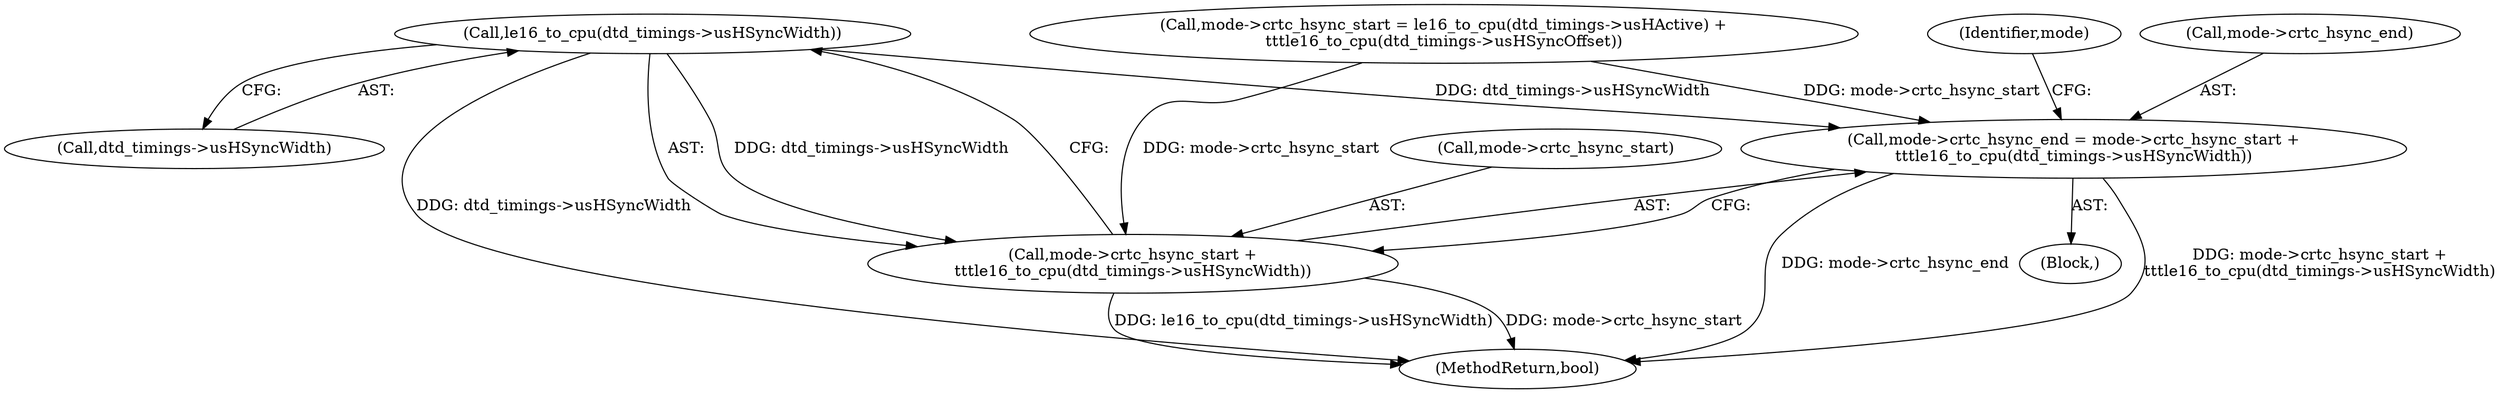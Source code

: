 digraph "0_linux_0031c41be5c529f8329e327b63cde92ba1284842@pointer" {
"1000437" [label="(Call,le16_to_cpu(dtd_timings->usHSyncWidth))"];
"1000429" [label="(Call,mode->crtc_hsync_end = mode->crtc_hsync_start +\n\t\t\tle16_to_cpu(dtd_timings->usHSyncWidth))"];
"1000433" [label="(Call,mode->crtc_hsync_start +\n\t\t\tle16_to_cpu(dtd_timings->usHSyncWidth))"];
"1000144" [label="(Block,)"];
"1000416" [label="(Call,mode->crtc_hsync_start = le16_to_cpu(dtd_timings->usHActive) +\n\t\t\tle16_to_cpu(dtd_timings->usHSyncOffset))"];
"1000558" [label="(MethodReturn,bool)"];
"1000443" [label="(Identifier,mode)"];
"1000437" [label="(Call,le16_to_cpu(dtd_timings->usHSyncWidth))"];
"1000429" [label="(Call,mode->crtc_hsync_end = mode->crtc_hsync_start +\n\t\t\tle16_to_cpu(dtd_timings->usHSyncWidth))"];
"1000433" [label="(Call,mode->crtc_hsync_start +\n\t\t\tle16_to_cpu(dtd_timings->usHSyncWidth))"];
"1000438" [label="(Call,dtd_timings->usHSyncWidth)"];
"1000434" [label="(Call,mode->crtc_hsync_start)"];
"1000430" [label="(Call,mode->crtc_hsync_end)"];
"1000437" -> "1000433"  [label="AST: "];
"1000437" -> "1000438"  [label="CFG: "];
"1000438" -> "1000437"  [label="AST: "];
"1000433" -> "1000437"  [label="CFG: "];
"1000437" -> "1000558"  [label="DDG: dtd_timings->usHSyncWidth"];
"1000437" -> "1000429"  [label="DDG: dtd_timings->usHSyncWidth"];
"1000437" -> "1000433"  [label="DDG: dtd_timings->usHSyncWidth"];
"1000429" -> "1000144"  [label="AST: "];
"1000429" -> "1000433"  [label="CFG: "];
"1000430" -> "1000429"  [label="AST: "];
"1000433" -> "1000429"  [label="AST: "];
"1000443" -> "1000429"  [label="CFG: "];
"1000429" -> "1000558"  [label="DDG: mode->crtc_hsync_start +\n\t\t\tle16_to_cpu(dtd_timings->usHSyncWidth)"];
"1000429" -> "1000558"  [label="DDG: mode->crtc_hsync_end"];
"1000416" -> "1000429"  [label="DDG: mode->crtc_hsync_start"];
"1000434" -> "1000433"  [label="AST: "];
"1000433" -> "1000558"  [label="DDG: le16_to_cpu(dtd_timings->usHSyncWidth)"];
"1000433" -> "1000558"  [label="DDG: mode->crtc_hsync_start"];
"1000416" -> "1000433"  [label="DDG: mode->crtc_hsync_start"];
}
